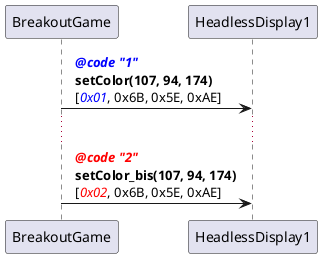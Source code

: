 @startuml
BreakoutGame -> HeadlessDisplay1: <b>  <font color="blue"><i>@code "1"</i></font></b>\n<b>  setColor(107, 94, 174)</b>\n  [<font color="blue"><i>0x01</i></font>, 0x6B, 0x5E, 0xAE]
...
BreakoutGame -> HeadlessDisplay1: <b>  <font color="red"><i>@code "2"</i></font></b>\n<b>  setColor_bis(107, 94, 174)</b>\n  [<font color="red"><i>0x02</i></font>, 0x6B, 0x5E, 0xAE]
@enduml